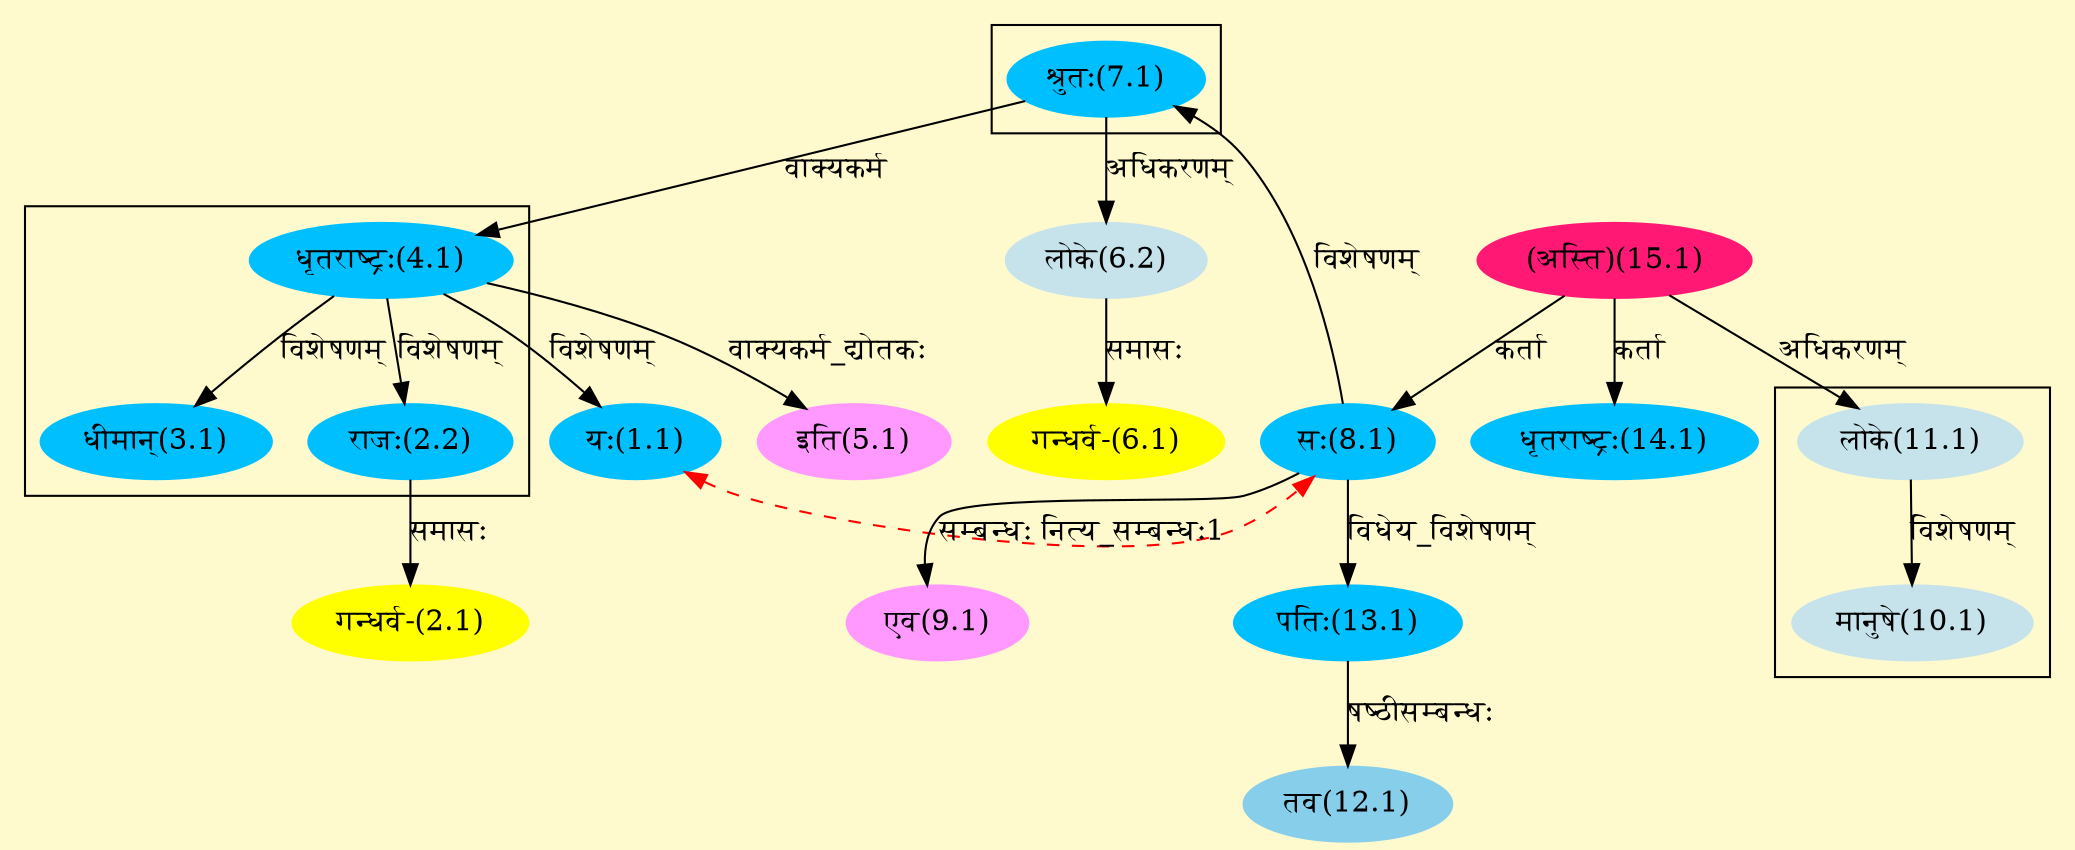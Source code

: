 digraph G{
rankdir=BT;
 compound=true;
 bgcolor="lemonchiffon1";

subgraph cluster_1{
Node1_1 [style=filled, color="#00BFFF" label = "यः(1.1)"]
Node4_1 [style=filled, color="#00BFFF" label = "धृतराष्ट्रः(4.1)"]
Node2_2 [style=filled, color="#00BFFF" label = "राजः(2.2)"]
Node3_1 [style=filled, color="#00BFFF" label = "धीमान्(3.1)"]

}

subgraph cluster_2{
Node7_1 [style=filled, color="#00BFFF" label = "श्रुतः(7.1)"]
Node8_1 [style=filled, color="#00BFFF" label = "सः(8.1)"]

}

subgraph cluster_3{
Node10_1 [style=filled, color="#C6E2EB" label = "मानुषे(10.1)"]
Node11_1 [style=filled, color="#C6E2EB" label = "लोके(11.1)"]

}
Node1_1 [style=filled, color="#00BFFF" label = "यः(1.1)"]
Node8_1 [style=filled, color="#00BFFF" label = "सः(8.1)"]
Node2_1 [style=filled, color="#FFFF00" label = "गन्धर्व-(2.1)"]
Node2_2 [style=filled, color="#00BFFF" label = "राजः(2.2)"]
Node4_1 [style=filled, color="#00BFFF" label = "धृतराष्ट्रः(4.1)"]
Node7_1 [style=filled, color="#00BFFF" label = "श्रुतः(7.1)"]
Node5_1 [style=filled, color="#FF99FF" label = "इति(5.1)"]
Node6_1 [style=filled, color="#FFFF00" label = "गन्धर्व-(6.1)"]
Node6_2 [style=filled, color="#C6E2EB" label = "लोके(6.2)"]
Node15_1 [style=filled, color="#FF1975" label = "(अस्ति)(15.1)"]
Node9_1 [style=filled, color="#FF99FF" label = "एव(9.1)"]
Node11_1 [style=filled, color="#C6E2EB" label = "लोके(11.1)"]
Node12_1 [style=filled, color="#87CEEB" label = "तव(12.1)"]
Node13_1 [style=filled, color="#00BFFF" label = "पतिः(13.1)"]
Node14_1 [style=filled, color="#00BFFF" label = "धृतराष्ट्रः(14.1)"]
{rank = same; Node1_1; Node8_1;}
/* Start of Relations section */

Node1_1 -> Node4_1 [  label="विशेषणम्"  dir="back" ]
Node1_1 -> Node8_1 [ style=dashed color="red" label="नित्य_सम्बन्धः1"  dir="both" ]
Node2_1 -> Node2_2 [  label="समासः"  dir="back" ]
Node2_2 -> Node4_1 [  label="विशेषणम्"  dir="back" ]
Node3_1 -> Node4_1 [  label="विशेषणम्"  dir="back" ]
Node4_1 -> Node7_1 [  label="वाक्यकर्म"  dir="back" ]
Node5_1 -> Node4_1 [  label="वाक्यकर्म_द्योतकः"  dir="back" ]
Node6_1 -> Node6_2 [  label="समासः"  dir="back" ]
Node6_2 -> Node7_1 [  label="अधिकरणम्"  dir="back" ]
Node7_1 -> Node8_1 [  label="विशेषणम्"  dir="back" ]
Node8_1 -> Node15_1 [  label="कर्ता"  dir="back" ]
Node9_1 -> Node8_1 [  label="सम्बन्धः"  dir="back" ]
Node10_1 -> Node11_1 [  label="विशेषणम्"  dir="back" ]
Node11_1 -> Node15_1 [  label="अधिकरणम्"  dir="back" ]
Node12_1 -> Node13_1 [  label="षष्ठीसम्बन्धः"  dir="back" ]
Node13_1 -> Node8_1 [  label="विधेय_विशेषणम्"  dir="back" ]
Node14_1 -> Node15_1 [  label="कर्ता"  dir="back" ]
}
